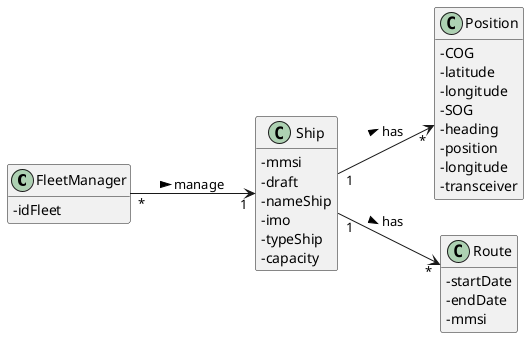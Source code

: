 @startuml
hide methods
left to right direction
skinparam classAttributeIconSize 0

class FleetManager{
    -idFleet
}

class Ship{
    -mmsi
    -draft
    -nameShip
    -imo
    -typeShip
    -capacity
}

class Position{
    -COG
    -latitude
    -longitude
    -SOG
    -heading
    -position
    -longitude
    -transceiver
}

class Route{
    -startDate
    -endDate
    -mmsi
}

Ship "1" --> "*" Route : has >
Ship "1" --> "*" Position : has >
FleetManager "*" --> "1" Ship : manage >

@enduml